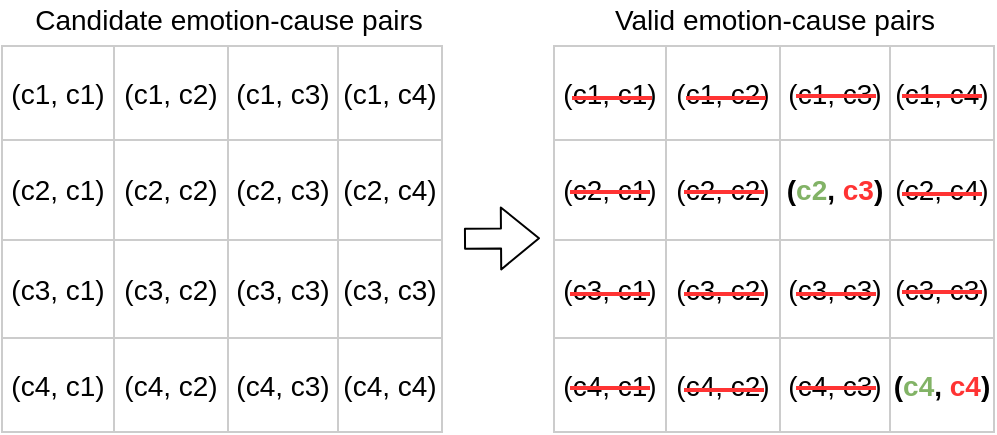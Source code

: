 <mxfile version="14.9.1" type="github">
  <diagram id="MBqKtfXBQmt_tBr0Ig7z" name="Page-1">
    <mxGraphModel dx="748" dy="408" grid="0" gridSize="10" guides="1" tooltips="1" connect="1" arrows="1" fold="1" page="1" pageScale="1" pageWidth="520" pageHeight="229" background="none" math="0" shadow="0">
      <root>
        <mxCell id="0" />
        <mxCell id="1" parent="0" />
        <mxCell id="mURmj63mKeEpH5D8UC5u-1" value="" style="shape=table;startSize=0;container=1;collapsible=0;childLayout=tableLayout;strokeColor=#CCCCCC;" parent="1" vertex="1">
          <mxGeometry x="12" y="25" width="220" height="193" as="geometry" />
        </mxCell>
        <mxCell id="mURmj63mKeEpH5D8UC5u-2" value="" style="shape=partialRectangle;collapsible=0;dropTarget=0;pointerEvents=0;fillColor=none;top=0;left=0;bottom=0;right=0;points=[[0,0.5],[1,0.5]];portConstraint=eastwest;" parent="mURmj63mKeEpH5D8UC5u-1" vertex="1">
          <mxGeometry width="220" height="47" as="geometry" />
        </mxCell>
        <mxCell id="mURmj63mKeEpH5D8UC5u-3" value="&lt;font style=&quot;font-size: 14px&quot;&gt;(c1, c1)&lt;/font&gt;" style="shape=partialRectangle;html=1;whiteSpace=wrap;connectable=0;overflow=hidden;fillColor=none;top=0;left=0;bottom=0;right=0;" parent="mURmj63mKeEpH5D8UC5u-2" vertex="1">
          <mxGeometry width="56" height="47" as="geometry" />
        </mxCell>
        <mxCell id="mURmj63mKeEpH5D8UC5u-4" value="&lt;font style=&quot;font-size: 14px&quot;&gt;(c1, c2)&lt;/font&gt;" style="shape=partialRectangle;html=1;whiteSpace=wrap;connectable=0;overflow=hidden;fillColor=none;top=0;left=0;bottom=0;right=0;" parent="mURmj63mKeEpH5D8UC5u-2" vertex="1">
          <mxGeometry x="56" width="57" height="47" as="geometry" />
        </mxCell>
        <mxCell id="mURmj63mKeEpH5D8UC5u-5" value="&lt;span&gt;&lt;font style=&quot;font-size: 14px&quot;&gt;(c1, c3)&lt;/font&gt;&lt;/span&gt;" style="shape=partialRectangle;html=1;whiteSpace=wrap;connectable=0;overflow=hidden;fillColor=none;top=0;left=0;bottom=0;right=0;" parent="mURmj63mKeEpH5D8UC5u-2" vertex="1">
          <mxGeometry x="113" width="55" height="47" as="geometry" />
        </mxCell>
        <mxCell id="mURmj63mKeEpH5D8UC5u-6" value="&lt;span&gt;&lt;font style=&quot;font-size: 14px&quot;&gt;(c1, c4)&lt;/font&gt;&lt;/span&gt;" style="shape=partialRectangle;html=1;whiteSpace=wrap;connectable=0;overflow=hidden;fillColor=none;top=0;left=0;bottom=0;right=0;" parent="mURmj63mKeEpH5D8UC5u-2" vertex="1">
          <mxGeometry x="168" width="52" height="47" as="geometry" />
        </mxCell>
        <mxCell id="mURmj63mKeEpH5D8UC5u-7" value="" style="shape=partialRectangle;collapsible=0;dropTarget=0;pointerEvents=0;fillColor=none;top=0;left=0;bottom=0;right=0;points=[[0,0.5],[1,0.5]];portConstraint=eastwest;" parent="mURmj63mKeEpH5D8UC5u-1" vertex="1">
          <mxGeometry y="47" width="220" height="50" as="geometry" />
        </mxCell>
        <mxCell id="mURmj63mKeEpH5D8UC5u-8" value="&lt;font style=&quot;font-size: 14px&quot;&gt;(c2, c1)&lt;/font&gt;" style="shape=partialRectangle;html=1;whiteSpace=wrap;connectable=0;overflow=hidden;fillColor=none;top=0;left=0;bottom=0;right=0;" parent="mURmj63mKeEpH5D8UC5u-7" vertex="1">
          <mxGeometry width="56" height="50" as="geometry" />
        </mxCell>
        <mxCell id="mURmj63mKeEpH5D8UC5u-9" value="&lt;span style=&quot;font-size: 14px&quot;&gt;(c2, c2)&lt;/span&gt;" style="shape=partialRectangle;html=1;whiteSpace=wrap;connectable=0;overflow=hidden;fillColor=none;top=0;left=0;bottom=0;right=0;" parent="mURmj63mKeEpH5D8UC5u-7" vertex="1">
          <mxGeometry x="56" width="57" height="50" as="geometry" />
        </mxCell>
        <mxCell id="mURmj63mKeEpH5D8UC5u-10" value="&lt;span style=&quot;font-size: 14px&quot;&gt;(c2, c3)&lt;/span&gt;" style="shape=partialRectangle;html=1;whiteSpace=wrap;connectable=0;overflow=hidden;fillColor=none;top=0;left=0;bottom=0;right=0;" parent="mURmj63mKeEpH5D8UC5u-7" vertex="1">
          <mxGeometry x="113" width="55" height="50" as="geometry" />
        </mxCell>
        <mxCell id="mURmj63mKeEpH5D8UC5u-11" value="&lt;span style=&quot;font-size: 14px&quot;&gt;(c2, c4)&lt;/span&gt;" style="shape=partialRectangle;html=1;whiteSpace=wrap;connectable=0;overflow=hidden;fillColor=none;top=0;left=0;bottom=0;right=0;" parent="mURmj63mKeEpH5D8UC5u-7" vertex="1">
          <mxGeometry x="168" width="52" height="50" as="geometry" />
        </mxCell>
        <mxCell id="mURmj63mKeEpH5D8UC5u-12" value="" style="shape=partialRectangle;collapsible=0;dropTarget=0;pointerEvents=0;fillColor=none;top=0;left=0;bottom=0;right=0;points=[[0,0.5],[1,0.5]];portConstraint=eastwest;" parent="mURmj63mKeEpH5D8UC5u-1" vertex="1">
          <mxGeometry y="97" width="220" height="49" as="geometry" />
        </mxCell>
        <mxCell id="mURmj63mKeEpH5D8UC5u-13" value="&lt;span style=&quot;font-size: 14px&quot;&gt;(c3, c1)&lt;/span&gt;" style="shape=partialRectangle;html=1;whiteSpace=wrap;connectable=0;overflow=hidden;fillColor=none;top=0;left=0;bottom=0;right=0;" parent="mURmj63mKeEpH5D8UC5u-12" vertex="1">
          <mxGeometry width="56" height="49" as="geometry" />
        </mxCell>
        <mxCell id="mURmj63mKeEpH5D8UC5u-14" value="&lt;span style=&quot;font-size: 14px&quot;&gt;(c3, c2)&lt;/span&gt;" style="shape=partialRectangle;html=1;whiteSpace=wrap;connectable=0;overflow=hidden;fillColor=none;top=0;left=0;bottom=0;right=0;" parent="mURmj63mKeEpH5D8UC5u-12" vertex="1">
          <mxGeometry x="56" width="57" height="49" as="geometry" />
        </mxCell>
        <mxCell id="mURmj63mKeEpH5D8UC5u-15" value="&lt;span style=&quot;font-size: 14px&quot;&gt;(c3, c3)&lt;/span&gt;" style="shape=partialRectangle;html=1;whiteSpace=wrap;connectable=0;overflow=hidden;fillColor=none;top=0;left=0;bottom=0;right=0;" parent="mURmj63mKeEpH5D8UC5u-12" vertex="1">
          <mxGeometry x="113" width="55" height="49" as="geometry" />
        </mxCell>
        <mxCell id="mURmj63mKeEpH5D8UC5u-16" value="&lt;span style=&quot;font-size: 14px&quot;&gt;(c3, c3)&lt;/span&gt;" style="shape=partialRectangle;html=1;whiteSpace=wrap;connectable=0;overflow=hidden;fillColor=none;top=0;left=0;bottom=0;right=0;" parent="mURmj63mKeEpH5D8UC5u-12" vertex="1">
          <mxGeometry x="168" width="52" height="49" as="geometry" />
        </mxCell>
        <mxCell id="mURmj63mKeEpH5D8UC5u-17" value="" style="shape=partialRectangle;collapsible=0;dropTarget=0;pointerEvents=0;fillColor=none;top=0;left=0;bottom=0;right=0;points=[[0,0.5],[1,0.5]];portConstraint=eastwest;" parent="mURmj63mKeEpH5D8UC5u-1" vertex="1">
          <mxGeometry y="146" width="220" height="47" as="geometry" />
        </mxCell>
        <mxCell id="mURmj63mKeEpH5D8UC5u-18" value="&lt;span style=&quot;font-size: 14px&quot;&gt;(c4, c1)&lt;/span&gt;" style="shape=partialRectangle;html=1;whiteSpace=wrap;connectable=0;overflow=hidden;fillColor=none;top=0;left=0;bottom=0;right=0;" parent="mURmj63mKeEpH5D8UC5u-17" vertex="1">
          <mxGeometry width="56" height="47" as="geometry" />
        </mxCell>
        <mxCell id="mURmj63mKeEpH5D8UC5u-19" value="&lt;span style=&quot;font-size: 14px&quot;&gt;(c4, c2)&lt;/span&gt;" style="shape=partialRectangle;html=1;whiteSpace=wrap;connectable=0;overflow=hidden;fillColor=none;top=0;left=0;bottom=0;right=0;" parent="mURmj63mKeEpH5D8UC5u-17" vertex="1">
          <mxGeometry x="56" width="57" height="47" as="geometry" />
        </mxCell>
        <mxCell id="mURmj63mKeEpH5D8UC5u-20" value="&lt;span style=&quot;font-size: 14px&quot;&gt;(c4, c3)&lt;/span&gt;" style="shape=partialRectangle;html=1;whiteSpace=wrap;connectable=0;overflow=hidden;fillColor=none;top=0;left=0;bottom=0;right=0;" parent="mURmj63mKeEpH5D8UC5u-17" vertex="1">
          <mxGeometry x="113" width="55" height="47" as="geometry" />
        </mxCell>
        <mxCell id="mURmj63mKeEpH5D8UC5u-21" value="&lt;span style=&quot;font-size: 14px&quot;&gt;(c4, c4)&lt;/span&gt;" style="shape=partialRectangle;html=1;whiteSpace=wrap;connectable=0;overflow=hidden;fillColor=none;top=0;left=0;bottom=0;right=0;" parent="mURmj63mKeEpH5D8UC5u-17" vertex="1">
          <mxGeometry x="168" width="52" height="47" as="geometry" />
        </mxCell>
        <mxCell id="mURmj63mKeEpH5D8UC5u-22" value="" style="endArrow=classic;html=1;shape=flexArrow;" parent="1" edge="1">
          <mxGeometry width="50" height="50" relative="1" as="geometry">
            <mxPoint x="243" y="121.33" as="sourcePoint" />
            <mxPoint x="281" y="121.08" as="targetPoint" />
          </mxGeometry>
        </mxCell>
        <mxCell id="mURmj63mKeEpH5D8UC5u-24" value="&lt;font style=&quot;font-size: 14px&quot;&gt;Candidate emotion-cause pairs&lt;/font&gt;" style="text;html=1;strokeColor=none;fillColor=none;align=center;verticalAlign=middle;whiteSpace=wrap;rounded=0;rotation=0;" parent="1" vertex="1">
          <mxGeometry x="19" y="2" width="213" height="20" as="geometry" />
        </mxCell>
        <mxCell id="CpxLMV91_ZyQbRdsgvgz-1" value="" style="shape=table;startSize=0;container=1;collapsible=0;childLayout=tableLayout;strokeColor=#CCCCCC;" vertex="1" parent="1">
          <mxGeometry x="288" y="25" width="220" height="193" as="geometry" />
        </mxCell>
        <mxCell id="CpxLMV91_ZyQbRdsgvgz-2" value="" style="shape=partialRectangle;collapsible=0;dropTarget=0;pointerEvents=0;fillColor=none;top=0;left=0;bottom=0;right=0;points=[[0,0.5],[1,0.5]];portConstraint=eastwest;" vertex="1" parent="CpxLMV91_ZyQbRdsgvgz-1">
          <mxGeometry width="220" height="47" as="geometry" />
        </mxCell>
        <mxCell id="CpxLMV91_ZyQbRdsgvgz-3" value="&lt;font style=&quot;font-size: 14px&quot;&gt;(c1, c1)&lt;/font&gt;" style="shape=partialRectangle;html=1;whiteSpace=wrap;connectable=0;overflow=hidden;fillColor=none;top=0;left=0;bottom=0;right=0;" vertex="1" parent="CpxLMV91_ZyQbRdsgvgz-2">
          <mxGeometry width="56" height="47" as="geometry" />
        </mxCell>
        <mxCell id="CpxLMV91_ZyQbRdsgvgz-4" value="&lt;font style=&quot;font-size: 14px&quot;&gt;(c1, c2)&lt;/font&gt;" style="shape=partialRectangle;html=1;whiteSpace=wrap;connectable=0;overflow=hidden;fillColor=none;top=0;left=0;bottom=0;right=0;" vertex="1" parent="CpxLMV91_ZyQbRdsgvgz-2">
          <mxGeometry x="56" width="57" height="47" as="geometry" />
        </mxCell>
        <mxCell id="CpxLMV91_ZyQbRdsgvgz-5" value="&lt;span&gt;&lt;font style=&quot;font-size: 14px&quot;&gt;(c1, c3)&lt;/font&gt;&lt;/span&gt;" style="shape=partialRectangle;html=1;whiteSpace=wrap;connectable=0;overflow=hidden;fillColor=none;top=0;left=0;bottom=0;right=0;" vertex="1" parent="CpxLMV91_ZyQbRdsgvgz-2">
          <mxGeometry x="113" width="55" height="47" as="geometry" />
        </mxCell>
        <mxCell id="CpxLMV91_ZyQbRdsgvgz-6" value="&lt;span&gt;&lt;font style=&quot;font-size: 14px&quot;&gt;(c1, c4)&lt;/font&gt;&lt;/span&gt;" style="shape=partialRectangle;html=1;whiteSpace=wrap;connectable=0;overflow=hidden;fillColor=none;top=0;left=0;bottom=0;right=0;" vertex="1" parent="CpxLMV91_ZyQbRdsgvgz-2">
          <mxGeometry x="168" width="52" height="47" as="geometry" />
        </mxCell>
        <mxCell id="CpxLMV91_ZyQbRdsgvgz-7" value="" style="shape=partialRectangle;collapsible=0;dropTarget=0;pointerEvents=0;fillColor=none;top=0;left=0;bottom=0;right=0;points=[[0,0.5],[1,0.5]];portConstraint=eastwest;" vertex="1" parent="CpxLMV91_ZyQbRdsgvgz-1">
          <mxGeometry y="47" width="220" height="50" as="geometry" />
        </mxCell>
        <mxCell id="CpxLMV91_ZyQbRdsgvgz-8" value="&lt;font style=&quot;font-size: 14px&quot;&gt;(c2, c1)&lt;/font&gt;" style="shape=partialRectangle;html=1;whiteSpace=wrap;connectable=0;overflow=hidden;fillColor=none;top=0;left=0;bottom=0;right=0;" vertex="1" parent="CpxLMV91_ZyQbRdsgvgz-7">
          <mxGeometry width="56" height="50" as="geometry" />
        </mxCell>
        <mxCell id="CpxLMV91_ZyQbRdsgvgz-9" value="&lt;span style=&quot;font-size: 14px&quot;&gt;(c2, c2)&lt;/span&gt;" style="shape=partialRectangle;html=1;whiteSpace=wrap;connectable=0;overflow=hidden;fillColor=none;top=0;left=0;bottom=0;right=0;" vertex="1" parent="CpxLMV91_ZyQbRdsgvgz-7">
          <mxGeometry x="56" width="57" height="50" as="geometry" />
        </mxCell>
        <mxCell id="CpxLMV91_ZyQbRdsgvgz-10" value="&lt;span style=&quot;font-size: 14px&quot;&gt;&lt;b&gt;(&lt;font color=&quot;#82b366&quot;&gt;c2&lt;/font&gt;, &lt;font color=&quot;#ff3333&quot;&gt;c3&lt;/font&gt;)&lt;/b&gt;&lt;/span&gt;" style="shape=partialRectangle;html=1;whiteSpace=wrap;connectable=0;overflow=hidden;fillColor=none;top=0;left=0;bottom=0;right=0;" vertex="1" parent="CpxLMV91_ZyQbRdsgvgz-7">
          <mxGeometry x="113" width="55" height="50" as="geometry" />
        </mxCell>
        <mxCell id="CpxLMV91_ZyQbRdsgvgz-11" value="&lt;span style=&quot;font-size: 14px&quot;&gt;(c2, c4)&lt;/span&gt;" style="shape=partialRectangle;html=1;whiteSpace=wrap;connectable=0;overflow=hidden;fillColor=none;top=0;left=0;bottom=0;right=0;" vertex="1" parent="CpxLMV91_ZyQbRdsgvgz-7">
          <mxGeometry x="168" width="52" height="50" as="geometry" />
        </mxCell>
        <mxCell id="CpxLMV91_ZyQbRdsgvgz-12" value="" style="shape=partialRectangle;collapsible=0;dropTarget=0;pointerEvents=0;fillColor=none;top=0;left=0;bottom=0;right=0;points=[[0,0.5],[1,0.5]];portConstraint=eastwest;" vertex="1" parent="CpxLMV91_ZyQbRdsgvgz-1">
          <mxGeometry y="97" width="220" height="49" as="geometry" />
        </mxCell>
        <mxCell id="CpxLMV91_ZyQbRdsgvgz-13" value="&lt;span style=&quot;font-size: 14px&quot;&gt;(c3, c1)&lt;/span&gt;" style="shape=partialRectangle;html=1;whiteSpace=wrap;connectable=0;overflow=hidden;fillColor=none;top=0;left=0;bottom=0;right=0;" vertex="1" parent="CpxLMV91_ZyQbRdsgvgz-12">
          <mxGeometry width="56" height="49" as="geometry" />
        </mxCell>
        <mxCell id="CpxLMV91_ZyQbRdsgvgz-14" value="&lt;span style=&quot;font-size: 14px&quot;&gt;(c3, c2)&lt;/span&gt;" style="shape=partialRectangle;html=1;whiteSpace=wrap;connectable=0;overflow=hidden;fillColor=none;top=0;left=0;bottom=0;right=0;" vertex="1" parent="CpxLMV91_ZyQbRdsgvgz-12">
          <mxGeometry x="56" width="57" height="49" as="geometry" />
        </mxCell>
        <mxCell id="CpxLMV91_ZyQbRdsgvgz-15" value="&lt;span style=&quot;font-size: 14px&quot;&gt;(c3, c3)&lt;/span&gt;" style="shape=partialRectangle;html=1;whiteSpace=wrap;connectable=0;overflow=hidden;fillColor=none;top=0;left=0;bottom=0;right=0;" vertex="1" parent="CpxLMV91_ZyQbRdsgvgz-12">
          <mxGeometry x="113" width="55" height="49" as="geometry" />
        </mxCell>
        <mxCell id="CpxLMV91_ZyQbRdsgvgz-16" value="&lt;span style=&quot;font-size: 14px&quot;&gt;(c3, c3)&lt;/span&gt;" style="shape=partialRectangle;html=1;whiteSpace=wrap;connectable=0;overflow=hidden;fillColor=none;top=0;left=0;bottom=0;right=0;" vertex="1" parent="CpxLMV91_ZyQbRdsgvgz-12">
          <mxGeometry x="168" width="52" height="49" as="geometry" />
        </mxCell>
        <mxCell id="CpxLMV91_ZyQbRdsgvgz-17" value="" style="shape=partialRectangle;collapsible=0;dropTarget=0;pointerEvents=0;fillColor=none;top=0;left=0;bottom=0;right=0;points=[[0,0.5],[1,0.5]];portConstraint=eastwest;" vertex="1" parent="CpxLMV91_ZyQbRdsgvgz-1">
          <mxGeometry y="146" width="220" height="47" as="geometry" />
        </mxCell>
        <mxCell id="CpxLMV91_ZyQbRdsgvgz-18" value="&lt;span style=&quot;font-size: 14px&quot;&gt;(c4, c1)&lt;/span&gt;" style="shape=partialRectangle;html=1;whiteSpace=wrap;connectable=0;overflow=hidden;fillColor=none;top=0;left=0;bottom=0;right=0;" vertex="1" parent="CpxLMV91_ZyQbRdsgvgz-17">
          <mxGeometry width="56" height="47" as="geometry" />
        </mxCell>
        <mxCell id="CpxLMV91_ZyQbRdsgvgz-19" value="&lt;span style=&quot;font-size: 14px&quot;&gt;(c4, c2)&lt;/span&gt;" style="shape=partialRectangle;html=1;whiteSpace=wrap;connectable=0;overflow=hidden;fillColor=none;top=0;left=0;bottom=0;right=0;" vertex="1" parent="CpxLMV91_ZyQbRdsgvgz-17">
          <mxGeometry x="56" width="57" height="47" as="geometry" />
        </mxCell>
        <mxCell id="CpxLMV91_ZyQbRdsgvgz-20" value="&lt;span style=&quot;font-size: 14px&quot;&gt;(c4, c3)&lt;/span&gt;" style="shape=partialRectangle;html=1;whiteSpace=wrap;connectable=0;overflow=hidden;fillColor=none;top=0;left=0;bottom=0;right=0;" vertex="1" parent="CpxLMV91_ZyQbRdsgvgz-17">
          <mxGeometry x="113" width="55" height="47" as="geometry" />
        </mxCell>
        <mxCell id="CpxLMV91_ZyQbRdsgvgz-21" value="&lt;span style=&quot;font-size: 14px&quot;&gt;&lt;b&gt;(&lt;font color=&quot;#82b366&quot;&gt;c4&lt;/font&gt;, &lt;font color=&quot;#ff3333&quot;&gt;c4&lt;/font&gt;)&lt;/b&gt;&lt;/span&gt;" style="shape=partialRectangle;html=1;whiteSpace=wrap;connectable=0;overflow=hidden;fillColor=none;top=0;left=0;bottom=0;right=0;" vertex="1" parent="CpxLMV91_ZyQbRdsgvgz-17">
          <mxGeometry x="168" width="52" height="47" as="geometry" />
        </mxCell>
        <mxCell id="CpxLMV91_ZyQbRdsgvgz-22" value="&lt;font style=&quot;font-size: 14px&quot;&gt;Valid emotion-cause pairs&lt;/font&gt;" style="text;html=1;strokeColor=none;fillColor=none;align=center;verticalAlign=middle;whiteSpace=wrap;rounded=0;rotation=0;" vertex="1" parent="1">
          <mxGeometry x="291.5" y="2" width="213" height="20" as="geometry" />
        </mxCell>
        <mxCell id="CpxLMV91_ZyQbRdsgvgz-24" value="" style="endArrow=none;html=1;fillColor=#f8cecc;strokeColor=#FF3333;strokeWidth=2;" edge="1" parent="1">
          <mxGeometry width="50" height="50" relative="1" as="geometry">
            <mxPoint x="297" y="51" as="sourcePoint" />
            <mxPoint x="337" y="51" as="targetPoint" />
          </mxGeometry>
        </mxCell>
        <mxCell id="CpxLMV91_ZyQbRdsgvgz-25" value="" style="endArrow=none;html=1;fillColor=#f8cecc;strokeColor=#FF3333;strokeWidth=2;" edge="1" parent="1">
          <mxGeometry width="50" height="50" relative="1" as="geometry">
            <mxPoint x="354" y="51" as="sourcePoint" />
            <mxPoint x="394" y="51" as="targetPoint" />
          </mxGeometry>
        </mxCell>
        <mxCell id="CpxLMV91_ZyQbRdsgvgz-26" value="" style="endArrow=none;html=1;fillColor=#f8cecc;strokeColor=#FF3333;strokeWidth=2;" edge="1" parent="1">
          <mxGeometry width="50" height="50" relative="1" as="geometry">
            <mxPoint x="409" y="50" as="sourcePoint" />
            <mxPoint x="449" y="50" as="targetPoint" />
          </mxGeometry>
        </mxCell>
        <mxCell id="CpxLMV91_ZyQbRdsgvgz-27" value="" style="endArrow=none;html=1;fillColor=#f8cecc;strokeColor=#FF3333;strokeWidth=2;" edge="1" parent="1">
          <mxGeometry width="50" height="50" relative="1" as="geometry">
            <mxPoint x="462" y="50" as="sourcePoint" />
            <mxPoint x="502" y="50" as="targetPoint" />
          </mxGeometry>
        </mxCell>
        <mxCell id="CpxLMV91_ZyQbRdsgvgz-28" value="" style="endArrow=none;html=1;fillColor=#f8cecc;strokeColor=#FF3333;strokeWidth=2;" edge="1" parent="1">
          <mxGeometry width="50" height="50" relative="1" as="geometry">
            <mxPoint x="296" y="98" as="sourcePoint" />
            <mxPoint x="336" y="98" as="targetPoint" />
          </mxGeometry>
        </mxCell>
        <mxCell id="CpxLMV91_ZyQbRdsgvgz-29" value="" style="endArrow=none;html=1;fillColor=#f8cecc;strokeColor=#FF3333;strokeWidth=2;" edge="1" parent="1">
          <mxGeometry width="50" height="50" relative="1" as="geometry">
            <mxPoint x="353" y="98" as="sourcePoint" />
            <mxPoint x="393" y="98" as="targetPoint" />
          </mxGeometry>
        </mxCell>
        <mxCell id="CpxLMV91_ZyQbRdsgvgz-30" value="" style="endArrow=none;html=1;fillColor=#f8cecc;strokeColor=#FF3333;strokeWidth=2;" edge="1" parent="1">
          <mxGeometry width="50" height="50" relative="1" as="geometry">
            <mxPoint x="462" y="99" as="sourcePoint" />
            <mxPoint x="502" y="99" as="targetPoint" />
          </mxGeometry>
        </mxCell>
        <mxCell id="CpxLMV91_ZyQbRdsgvgz-31" value="" style="endArrow=none;html=1;fillColor=#f8cecc;strokeColor=#FF3333;strokeWidth=2;" edge="1" parent="1">
          <mxGeometry width="50" height="50" relative="1" as="geometry">
            <mxPoint x="296" y="149" as="sourcePoint" />
            <mxPoint x="336" y="149" as="targetPoint" />
          </mxGeometry>
        </mxCell>
        <mxCell id="CpxLMV91_ZyQbRdsgvgz-32" value="" style="endArrow=none;html=1;fillColor=#f8cecc;strokeColor=#FF3333;strokeWidth=2;" edge="1" parent="1">
          <mxGeometry width="50" height="50" relative="1" as="geometry">
            <mxPoint x="353" y="149" as="sourcePoint" />
            <mxPoint x="393" y="149" as="targetPoint" />
          </mxGeometry>
        </mxCell>
        <mxCell id="CpxLMV91_ZyQbRdsgvgz-33" value="" style="endArrow=none;html=1;fillColor=#f8cecc;strokeColor=#FF3333;strokeWidth=2;" edge="1" parent="1">
          <mxGeometry width="50" height="50" relative="1" as="geometry">
            <mxPoint x="409" y="149" as="sourcePoint" />
            <mxPoint x="449" y="149" as="targetPoint" />
          </mxGeometry>
        </mxCell>
        <mxCell id="CpxLMV91_ZyQbRdsgvgz-34" value="" style="endArrow=none;html=1;fillColor=#f8cecc;strokeColor=#FF3333;strokeWidth=2;" edge="1" parent="1">
          <mxGeometry width="50" height="50" relative="1" as="geometry">
            <mxPoint x="296" y="196" as="sourcePoint" />
            <mxPoint x="336" y="196" as="targetPoint" />
          </mxGeometry>
        </mxCell>
        <mxCell id="CpxLMV91_ZyQbRdsgvgz-35" value="" style="endArrow=none;html=1;fillColor=#f8cecc;strokeColor=#FF3333;strokeWidth=2;" edge="1" parent="1">
          <mxGeometry width="50" height="50" relative="1" as="geometry">
            <mxPoint x="462" y="148" as="sourcePoint" />
            <mxPoint x="502" y="148" as="targetPoint" />
          </mxGeometry>
        </mxCell>
        <mxCell id="CpxLMV91_ZyQbRdsgvgz-36" value="" style="endArrow=none;html=1;fillColor=#f8cecc;strokeColor=#FF3333;strokeWidth=2;" edge="1" parent="1">
          <mxGeometry width="50" height="50" relative="1" as="geometry">
            <mxPoint x="353" y="197" as="sourcePoint" />
            <mxPoint x="393" y="197" as="targetPoint" />
          </mxGeometry>
        </mxCell>
        <mxCell id="CpxLMV91_ZyQbRdsgvgz-37" value="" style="endArrow=none;html=1;fillColor=#f8cecc;strokeColor=#FF3333;strokeWidth=2;" edge="1" parent="1">
          <mxGeometry width="50" height="50" relative="1" as="geometry">
            <mxPoint x="409" y="196" as="sourcePoint" />
            <mxPoint x="449" y="196" as="targetPoint" />
          </mxGeometry>
        </mxCell>
      </root>
    </mxGraphModel>
  </diagram>
</mxfile>
